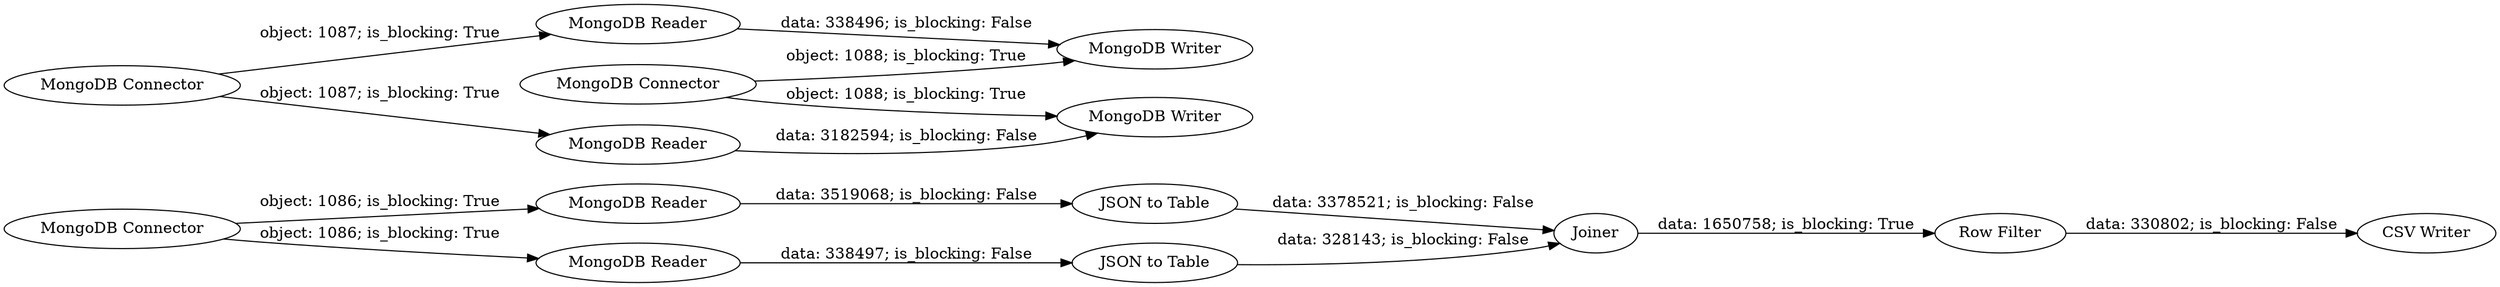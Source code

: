 digraph {
	"7646624802608886705_10" [label="MongoDB Reader"]
	"7646624802608886705_2" [label="MongoDB Reader"]
	"7646624802608886705_16" [label="CSV Writer"]
	"7646624802608886705_11" [label="MongoDB Reader"]
	"7646624802608886705_14" [label=Joiner]
	"7646624802608886705_1" [label="MongoDB Connector"]
	"7646624802608886705_8" [label="MongoDB Writer"]
	"7646624802608886705_12" [label="JSON to Table"]
	"7646624802608886705_7" [label="MongoDB Connector"]
	"7646624802608886705_9" [label="MongoDB Connector"]
	"7646624802608886705_15" [label="Row Filter"]
	"7646624802608886705_4" [label="MongoDB Writer"]
	"7646624802608886705_3" [label="MongoDB Reader"]
	"7646624802608886705_13" [label="JSON to Table"]
	"7646624802608886705_2" -> "7646624802608886705_8" [label="data: 338496; is_blocking: False"]
	"7646624802608886705_1" -> "7646624802608886705_2" [label="object: 1087; is_blocking: True"]
	"7646624802608886705_11" -> "7646624802608886705_13" [label="data: 338497; is_blocking: False"]
	"7646624802608886705_13" -> "7646624802608886705_14" [label="data: 328143; is_blocking: False"]
	"7646624802608886705_7" -> "7646624802608886705_4" [label="object: 1088; is_blocking: True"]
	"7646624802608886705_9" -> "7646624802608886705_10" [label="object: 1086; is_blocking: True"]
	"7646624802608886705_12" -> "7646624802608886705_14" [label="data: 3378521; is_blocking: False"]
	"7646624802608886705_10" -> "7646624802608886705_12" [label="data: 3519068; is_blocking: False"]
	"7646624802608886705_15" -> "7646624802608886705_16" [label="data: 330802; is_blocking: False"]
	"7646624802608886705_1" -> "7646624802608886705_3" [label="object: 1087; is_blocking: True"]
	"7646624802608886705_3" -> "7646624802608886705_4" [label="data: 3182594; is_blocking: False"]
	"7646624802608886705_7" -> "7646624802608886705_8" [label="object: 1088; is_blocking: True"]
	"7646624802608886705_14" -> "7646624802608886705_15" [label="data: 1650758; is_blocking: True"]
	"7646624802608886705_9" -> "7646624802608886705_11" [label="object: 1086; is_blocking: True"]
	rankdir=LR
}
